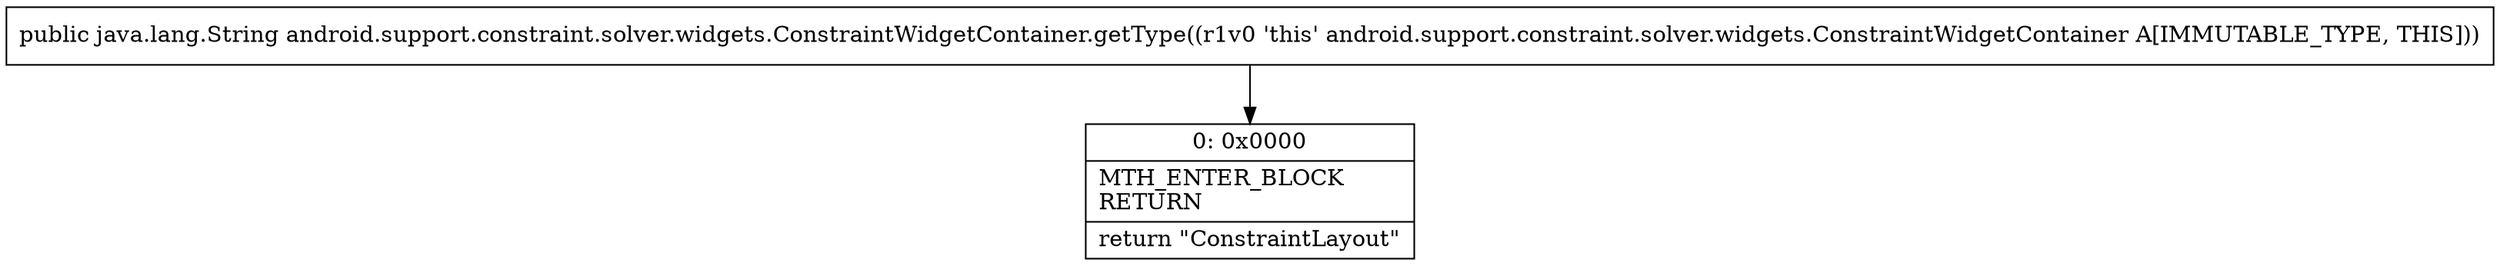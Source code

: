 digraph "CFG forandroid.support.constraint.solver.widgets.ConstraintWidgetContainer.getType()Ljava\/lang\/String;" {
Node_0 [shape=record,label="{0\:\ 0x0000|MTH_ENTER_BLOCK\lRETURN\l|return \"ConstraintLayout\"\l}"];
MethodNode[shape=record,label="{public java.lang.String android.support.constraint.solver.widgets.ConstraintWidgetContainer.getType((r1v0 'this' android.support.constraint.solver.widgets.ConstraintWidgetContainer A[IMMUTABLE_TYPE, THIS])) }"];
MethodNode -> Node_0;
}

